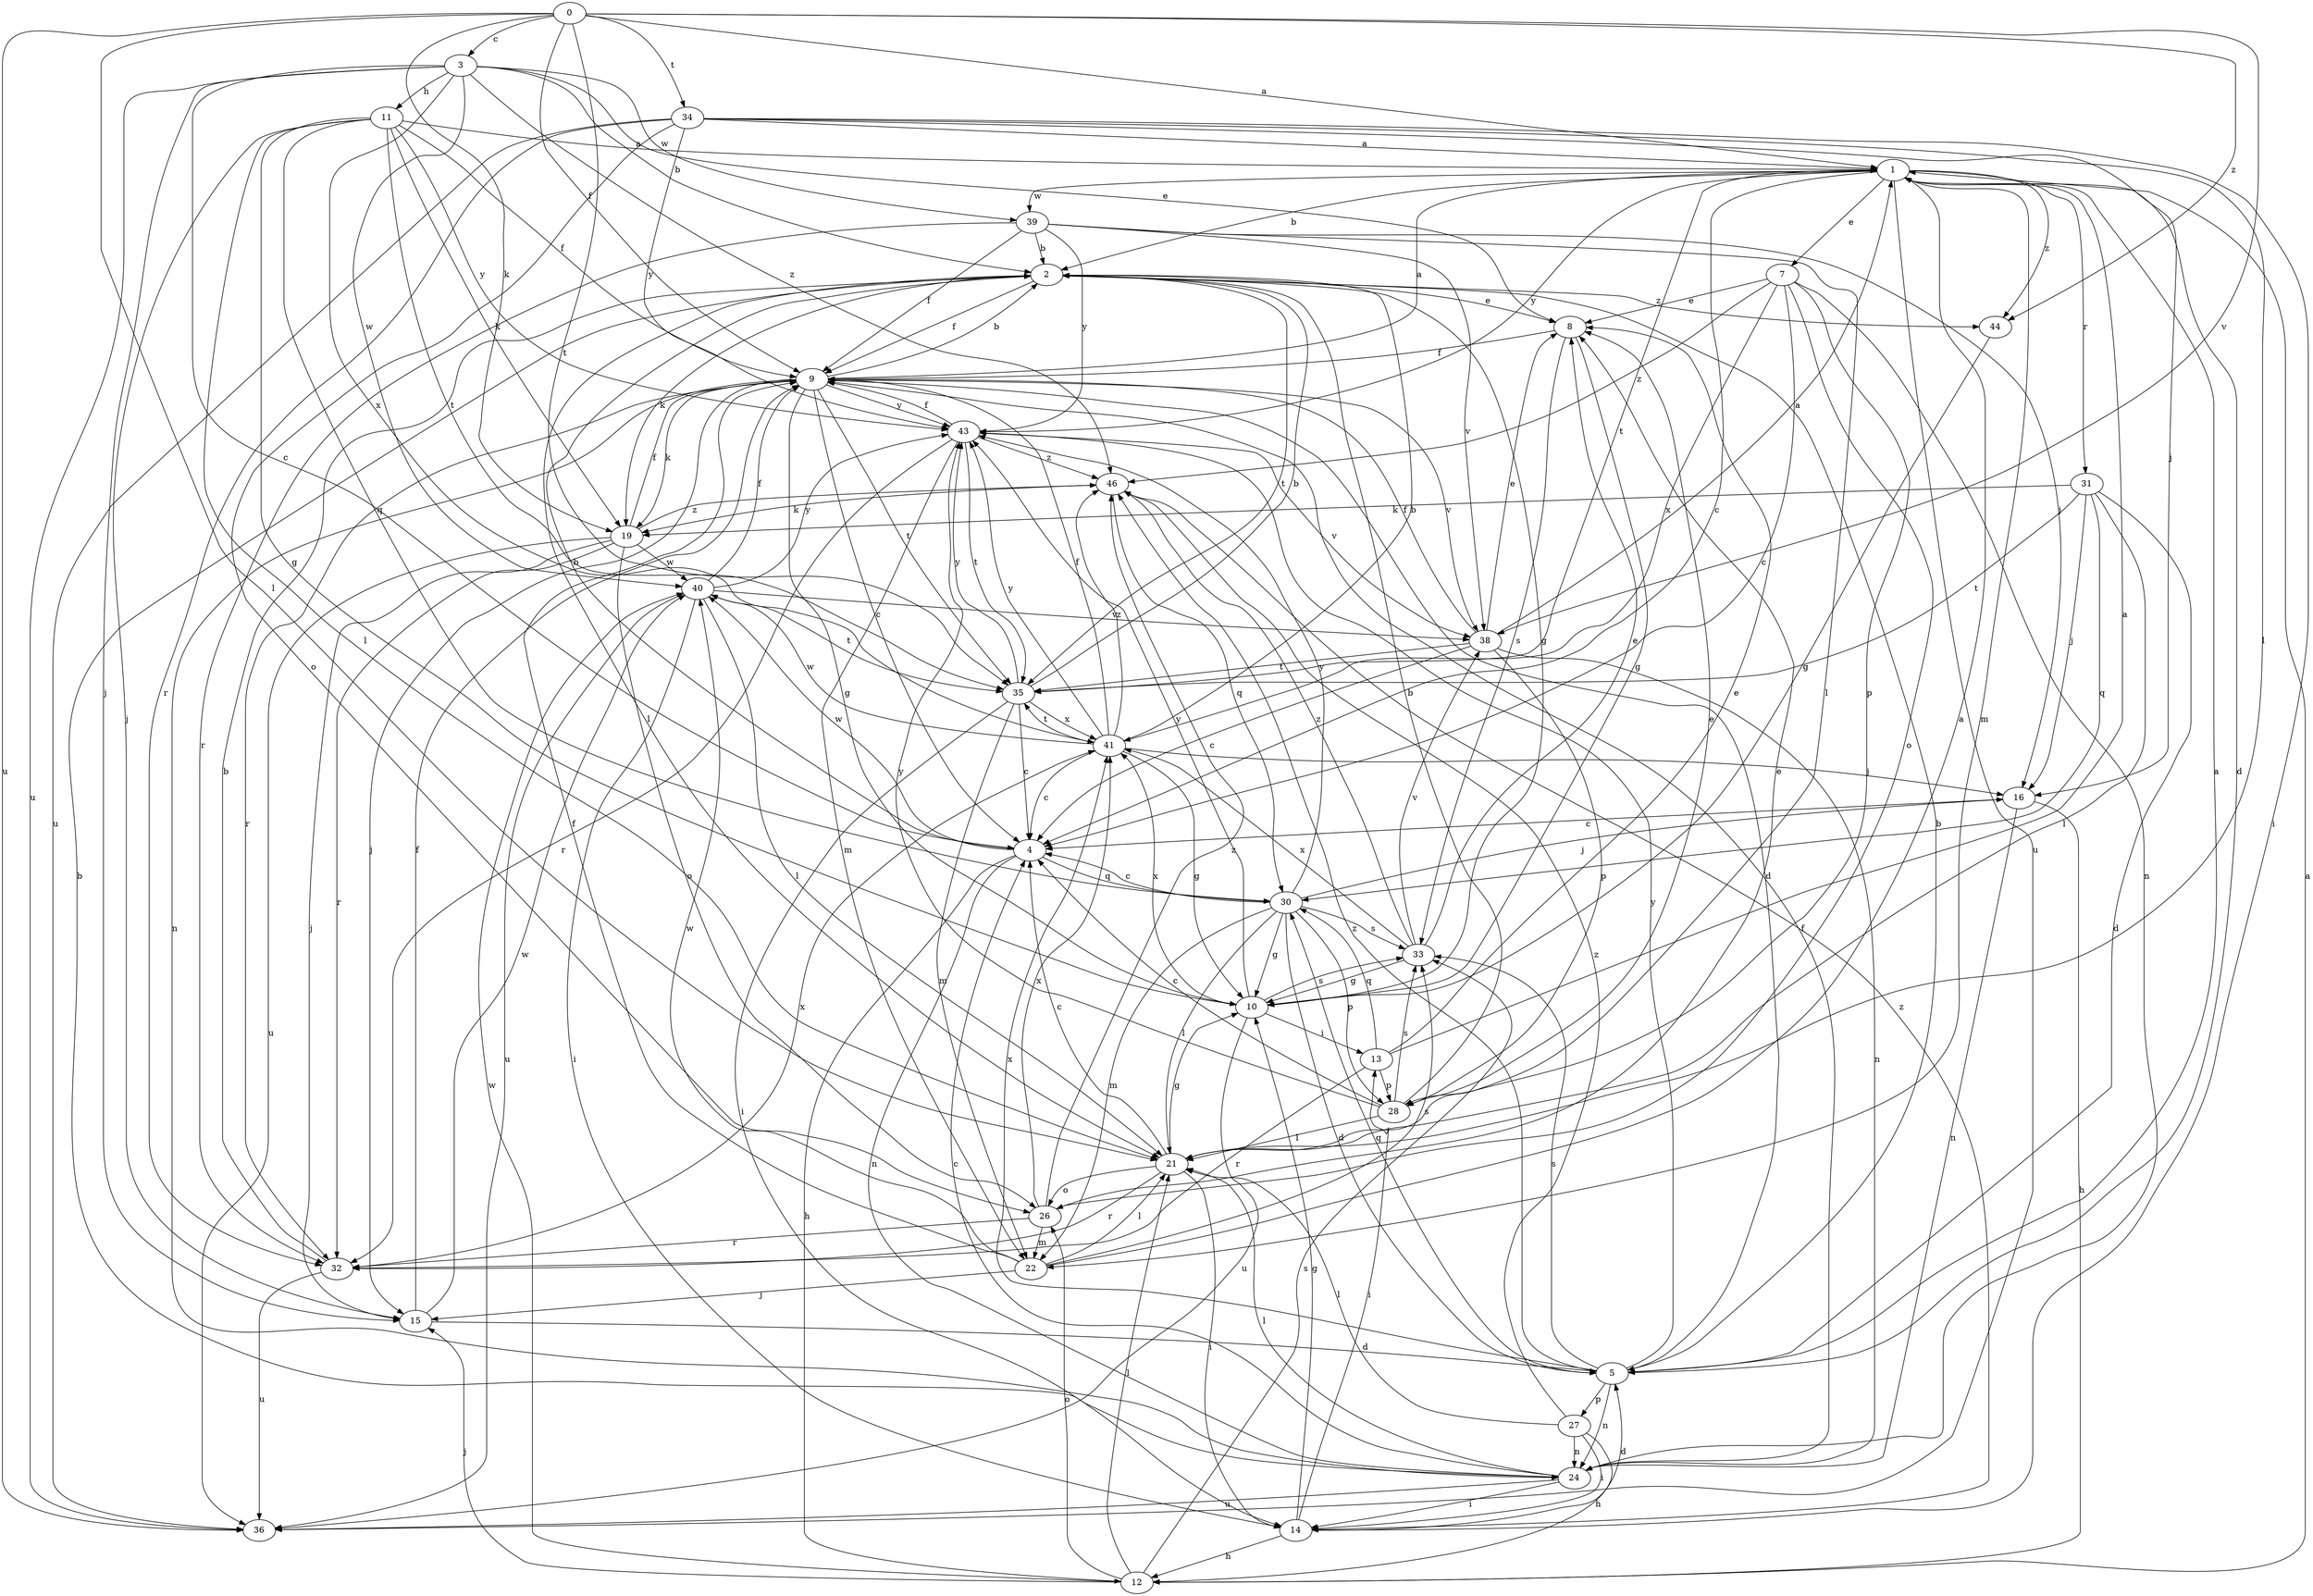 strict digraph  {
0;
1;
2;
3;
4;
5;
7;
8;
9;
10;
11;
12;
13;
14;
15;
16;
19;
21;
22;
24;
26;
27;
28;
30;
31;
32;
33;
34;
35;
36;
38;
39;
40;
41;
43;
44;
46;
0 -> 1  [label=a];
0 -> 3  [label=c];
0 -> 9  [label=f];
0 -> 19  [label=k];
0 -> 21  [label=l];
0 -> 34  [label=t];
0 -> 35  [label=t];
0 -> 36  [label=u];
0 -> 38  [label=v];
0 -> 44  [label=z];
1 -> 2  [label=b];
1 -> 4  [label=c];
1 -> 5  [label=d];
1 -> 7  [label=e];
1 -> 22  [label=m];
1 -> 31  [label=r];
1 -> 35  [label=t];
1 -> 36  [label=u];
1 -> 39  [label=w];
1 -> 43  [label=y];
1 -> 44  [label=z];
2 -> 8  [label=e];
2 -> 9  [label=f];
2 -> 10  [label=g];
2 -> 19  [label=k];
2 -> 21  [label=l];
2 -> 35  [label=t];
2 -> 44  [label=z];
3 -> 2  [label=b];
3 -> 4  [label=c];
3 -> 8  [label=e];
3 -> 11  [label=h];
3 -> 15  [label=j];
3 -> 36  [label=u];
3 -> 39  [label=w];
3 -> 40  [label=w];
3 -> 41  [label=x];
3 -> 46  [label=z];
4 -> 2  [label=b];
4 -> 12  [label=h];
4 -> 24  [label=n];
4 -> 30  [label=q];
4 -> 40  [label=w];
5 -> 1  [label=a];
5 -> 2  [label=b];
5 -> 24  [label=n];
5 -> 27  [label=p];
5 -> 30  [label=q];
5 -> 33  [label=s];
5 -> 41  [label=x];
5 -> 43  [label=y];
5 -> 46  [label=z];
7 -> 4  [label=c];
7 -> 8  [label=e];
7 -> 24  [label=n];
7 -> 26  [label=o];
7 -> 28  [label=p];
7 -> 41  [label=x];
7 -> 46  [label=z];
8 -> 9  [label=f];
8 -> 10  [label=g];
8 -> 33  [label=s];
9 -> 1  [label=a];
9 -> 2  [label=b];
9 -> 4  [label=c];
9 -> 5  [label=d];
9 -> 10  [label=g];
9 -> 15  [label=j];
9 -> 19  [label=k];
9 -> 24  [label=n];
9 -> 32  [label=r];
9 -> 35  [label=t];
9 -> 38  [label=v];
9 -> 43  [label=y];
10 -> 13  [label=i];
10 -> 33  [label=s];
10 -> 36  [label=u];
10 -> 41  [label=x];
10 -> 43  [label=y];
11 -> 1  [label=a];
11 -> 9  [label=f];
11 -> 10  [label=g];
11 -> 15  [label=j];
11 -> 19  [label=k];
11 -> 21  [label=l];
11 -> 30  [label=q];
11 -> 35  [label=t];
11 -> 43  [label=y];
12 -> 1  [label=a];
12 -> 15  [label=j];
12 -> 21  [label=l];
12 -> 26  [label=o];
12 -> 33  [label=s];
12 -> 40  [label=w];
13 -> 1  [label=a];
13 -> 8  [label=e];
13 -> 28  [label=p];
13 -> 30  [label=q];
13 -> 32  [label=r];
14 -> 5  [label=d];
14 -> 10  [label=g];
14 -> 12  [label=h];
14 -> 13  [label=i];
14 -> 46  [label=z];
15 -> 5  [label=d];
15 -> 9  [label=f];
15 -> 40  [label=w];
16 -> 4  [label=c];
16 -> 12  [label=h];
16 -> 24  [label=n];
19 -> 9  [label=f];
19 -> 15  [label=j];
19 -> 26  [label=o];
19 -> 32  [label=r];
19 -> 36  [label=u];
19 -> 40  [label=w];
19 -> 46  [label=z];
21 -> 4  [label=c];
21 -> 10  [label=g];
21 -> 14  [label=i];
21 -> 26  [label=o];
21 -> 32  [label=r];
22 -> 1  [label=a];
22 -> 9  [label=f];
22 -> 15  [label=j];
22 -> 21  [label=l];
22 -> 33  [label=s];
22 -> 40  [label=w];
24 -> 2  [label=b];
24 -> 4  [label=c];
24 -> 9  [label=f];
24 -> 14  [label=i];
24 -> 21  [label=l];
24 -> 36  [label=u];
26 -> 8  [label=e];
26 -> 22  [label=m];
26 -> 32  [label=r];
26 -> 41  [label=x];
26 -> 46  [label=z];
27 -> 12  [label=h];
27 -> 14  [label=i];
27 -> 21  [label=l];
27 -> 24  [label=n];
27 -> 46  [label=z];
28 -> 2  [label=b];
28 -> 4  [label=c];
28 -> 8  [label=e];
28 -> 21  [label=l];
28 -> 33  [label=s];
28 -> 43  [label=y];
30 -> 4  [label=c];
30 -> 5  [label=d];
30 -> 10  [label=g];
30 -> 16  [label=j];
30 -> 21  [label=l];
30 -> 22  [label=m];
30 -> 28  [label=p];
30 -> 33  [label=s];
30 -> 43  [label=y];
31 -> 5  [label=d];
31 -> 16  [label=j];
31 -> 19  [label=k];
31 -> 21  [label=l];
31 -> 30  [label=q];
31 -> 35  [label=t];
32 -> 2  [label=b];
32 -> 36  [label=u];
32 -> 41  [label=x];
33 -> 8  [label=e];
33 -> 10  [label=g];
33 -> 38  [label=v];
33 -> 41  [label=x];
33 -> 46  [label=z];
34 -> 1  [label=a];
34 -> 14  [label=i];
34 -> 16  [label=j];
34 -> 21  [label=l];
34 -> 26  [label=o];
34 -> 32  [label=r];
34 -> 36  [label=u];
34 -> 43  [label=y];
35 -> 2  [label=b];
35 -> 4  [label=c];
35 -> 14  [label=i];
35 -> 22  [label=m];
35 -> 41  [label=x];
35 -> 43  [label=y];
38 -> 1  [label=a];
38 -> 4  [label=c];
38 -> 8  [label=e];
38 -> 9  [label=f];
38 -> 24  [label=n];
38 -> 28  [label=p];
38 -> 35  [label=t];
39 -> 2  [label=b];
39 -> 9  [label=f];
39 -> 16  [label=j];
39 -> 21  [label=l];
39 -> 32  [label=r];
39 -> 38  [label=v];
39 -> 43  [label=y];
40 -> 9  [label=f];
40 -> 14  [label=i];
40 -> 21  [label=l];
40 -> 35  [label=t];
40 -> 36  [label=u];
40 -> 38  [label=v];
40 -> 43  [label=y];
41 -> 2  [label=b];
41 -> 4  [label=c];
41 -> 9  [label=f];
41 -> 10  [label=g];
41 -> 16  [label=j];
41 -> 35  [label=t];
41 -> 40  [label=w];
41 -> 43  [label=y];
41 -> 46  [label=z];
43 -> 9  [label=f];
43 -> 22  [label=m];
43 -> 32  [label=r];
43 -> 35  [label=t];
43 -> 38  [label=v];
43 -> 46  [label=z];
44 -> 10  [label=g];
46 -> 19  [label=k];
46 -> 30  [label=q];
}
